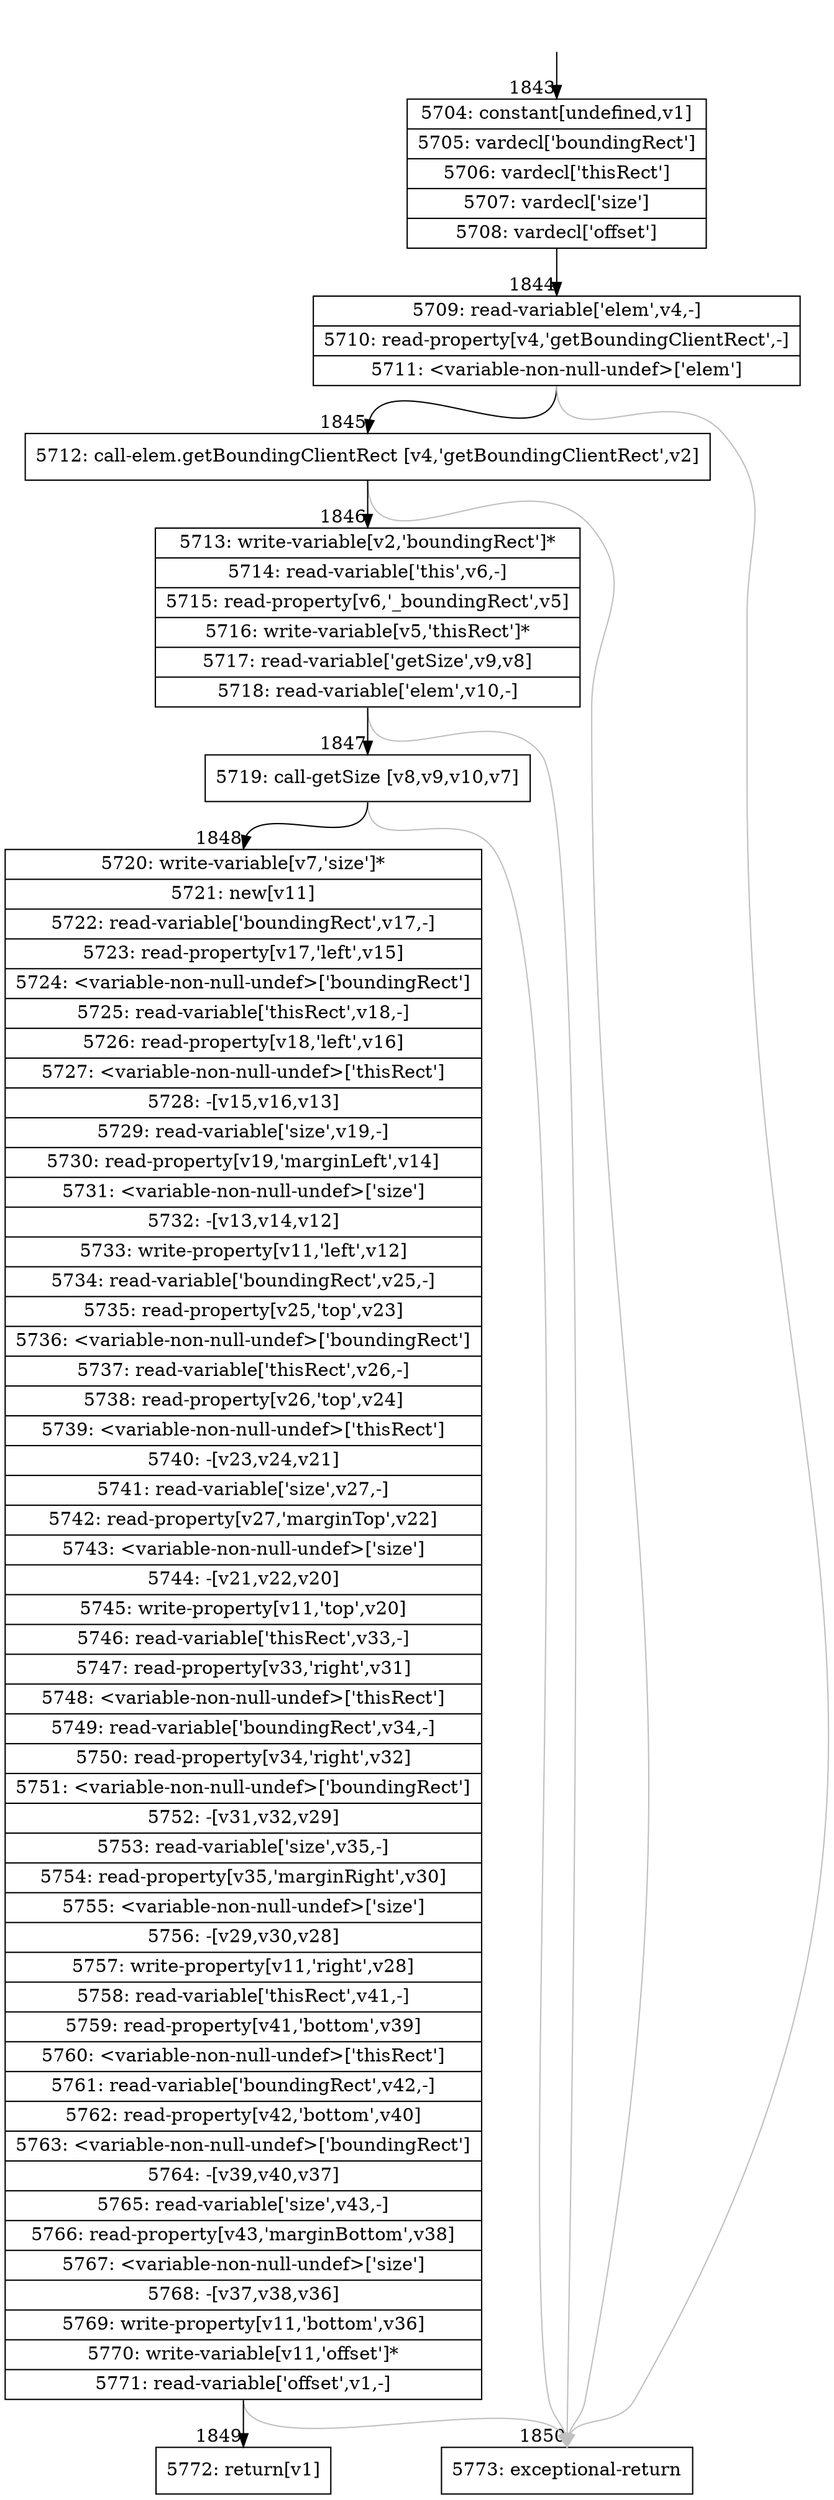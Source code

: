 digraph {
rankdir="TD"
BB_entry169[shape=none,label=""];
BB_entry169 -> BB1843 [tailport=s, headport=n, headlabel="    1843"]
BB1843 [shape=record label="{5704: constant[undefined,v1]|5705: vardecl['boundingRect']|5706: vardecl['thisRect']|5707: vardecl['size']|5708: vardecl['offset']}" ] 
BB1843 -> BB1844 [tailport=s, headport=n, headlabel="      1844"]
BB1844 [shape=record label="{5709: read-variable['elem',v4,-]|5710: read-property[v4,'getBoundingClientRect',-]|5711: \<variable-non-null-undef\>['elem']}" ] 
BB1844 -> BB1845 [tailport=s, headport=n, headlabel="      1845"]
BB1844 -> BB1850 [tailport=s, headport=n, color=gray, headlabel="      1850"]
BB1845 [shape=record label="{5712: call-elem.getBoundingClientRect [v4,'getBoundingClientRect',v2]}" ] 
BB1845 -> BB1846 [tailport=s, headport=n, headlabel="      1846"]
BB1845 -> BB1850 [tailport=s, headport=n, color=gray]
BB1846 [shape=record label="{5713: write-variable[v2,'boundingRect']*|5714: read-variable['this',v6,-]|5715: read-property[v6,'_boundingRect',v5]|5716: write-variable[v5,'thisRect']*|5717: read-variable['getSize',v9,v8]|5718: read-variable['elem',v10,-]}" ] 
BB1846 -> BB1847 [tailport=s, headport=n, headlabel="      1847"]
BB1846 -> BB1850 [tailport=s, headport=n, color=gray]
BB1847 [shape=record label="{5719: call-getSize [v8,v9,v10,v7]}" ] 
BB1847 -> BB1848 [tailport=s, headport=n, headlabel="      1848"]
BB1847 -> BB1850 [tailport=s, headport=n, color=gray]
BB1848 [shape=record label="{5720: write-variable[v7,'size']*|5721: new[v11]|5722: read-variable['boundingRect',v17,-]|5723: read-property[v17,'left',v15]|5724: \<variable-non-null-undef\>['boundingRect']|5725: read-variable['thisRect',v18,-]|5726: read-property[v18,'left',v16]|5727: \<variable-non-null-undef\>['thisRect']|5728: -[v15,v16,v13]|5729: read-variable['size',v19,-]|5730: read-property[v19,'marginLeft',v14]|5731: \<variable-non-null-undef\>['size']|5732: -[v13,v14,v12]|5733: write-property[v11,'left',v12]|5734: read-variable['boundingRect',v25,-]|5735: read-property[v25,'top',v23]|5736: \<variable-non-null-undef\>['boundingRect']|5737: read-variable['thisRect',v26,-]|5738: read-property[v26,'top',v24]|5739: \<variable-non-null-undef\>['thisRect']|5740: -[v23,v24,v21]|5741: read-variable['size',v27,-]|5742: read-property[v27,'marginTop',v22]|5743: \<variable-non-null-undef\>['size']|5744: -[v21,v22,v20]|5745: write-property[v11,'top',v20]|5746: read-variable['thisRect',v33,-]|5747: read-property[v33,'right',v31]|5748: \<variable-non-null-undef\>['thisRect']|5749: read-variable['boundingRect',v34,-]|5750: read-property[v34,'right',v32]|5751: \<variable-non-null-undef\>['boundingRect']|5752: -[v31,v32,v29]|5753: read-variable['size',v35,-]|5754: read-property[v35,'marginRight',v30]|5755: \<variable-non-null-undef\>['size']|5756: -[v29,v30,v28]|5757: write-property[v11,'right',v28]|5758: read-variable['thisRect',v41,-]|5759: read-property[v41,'bottom',v39]|5760: \<variable-non-null-undef\>['thisRect']|5761: read-variable['boundingRect',v42,-]|5762: read-property[v42,'bottom',v40]|5763: \<variable-non-null-undef\>['boundingRect']|5764: -[v39,v40,v37]|5765: read-variable['size',v43,-]|5766: read-property[v43,'marginBottom',v38]|5767: \<variable-non-null-undef\>['size']|5768: -[v37,v38,v36]|5769: write-property[v11,'bottom',v36]|5770: write-variable[v11,'offset']*|5771: read-variable['offset',v1,-]}" ] 
BB1848 -> BB1849 [tailport=s, headport=n, headlabel="      1849"]
BB1848 -> BB1850 [tailport=s, headport=n, color=gray]
BB1849 [shape=record label="{5772: return[v1]}" ] 
BB1850 [shape=record label="{5773: exceptional-return}" ] 
//#$~ 2603
}
